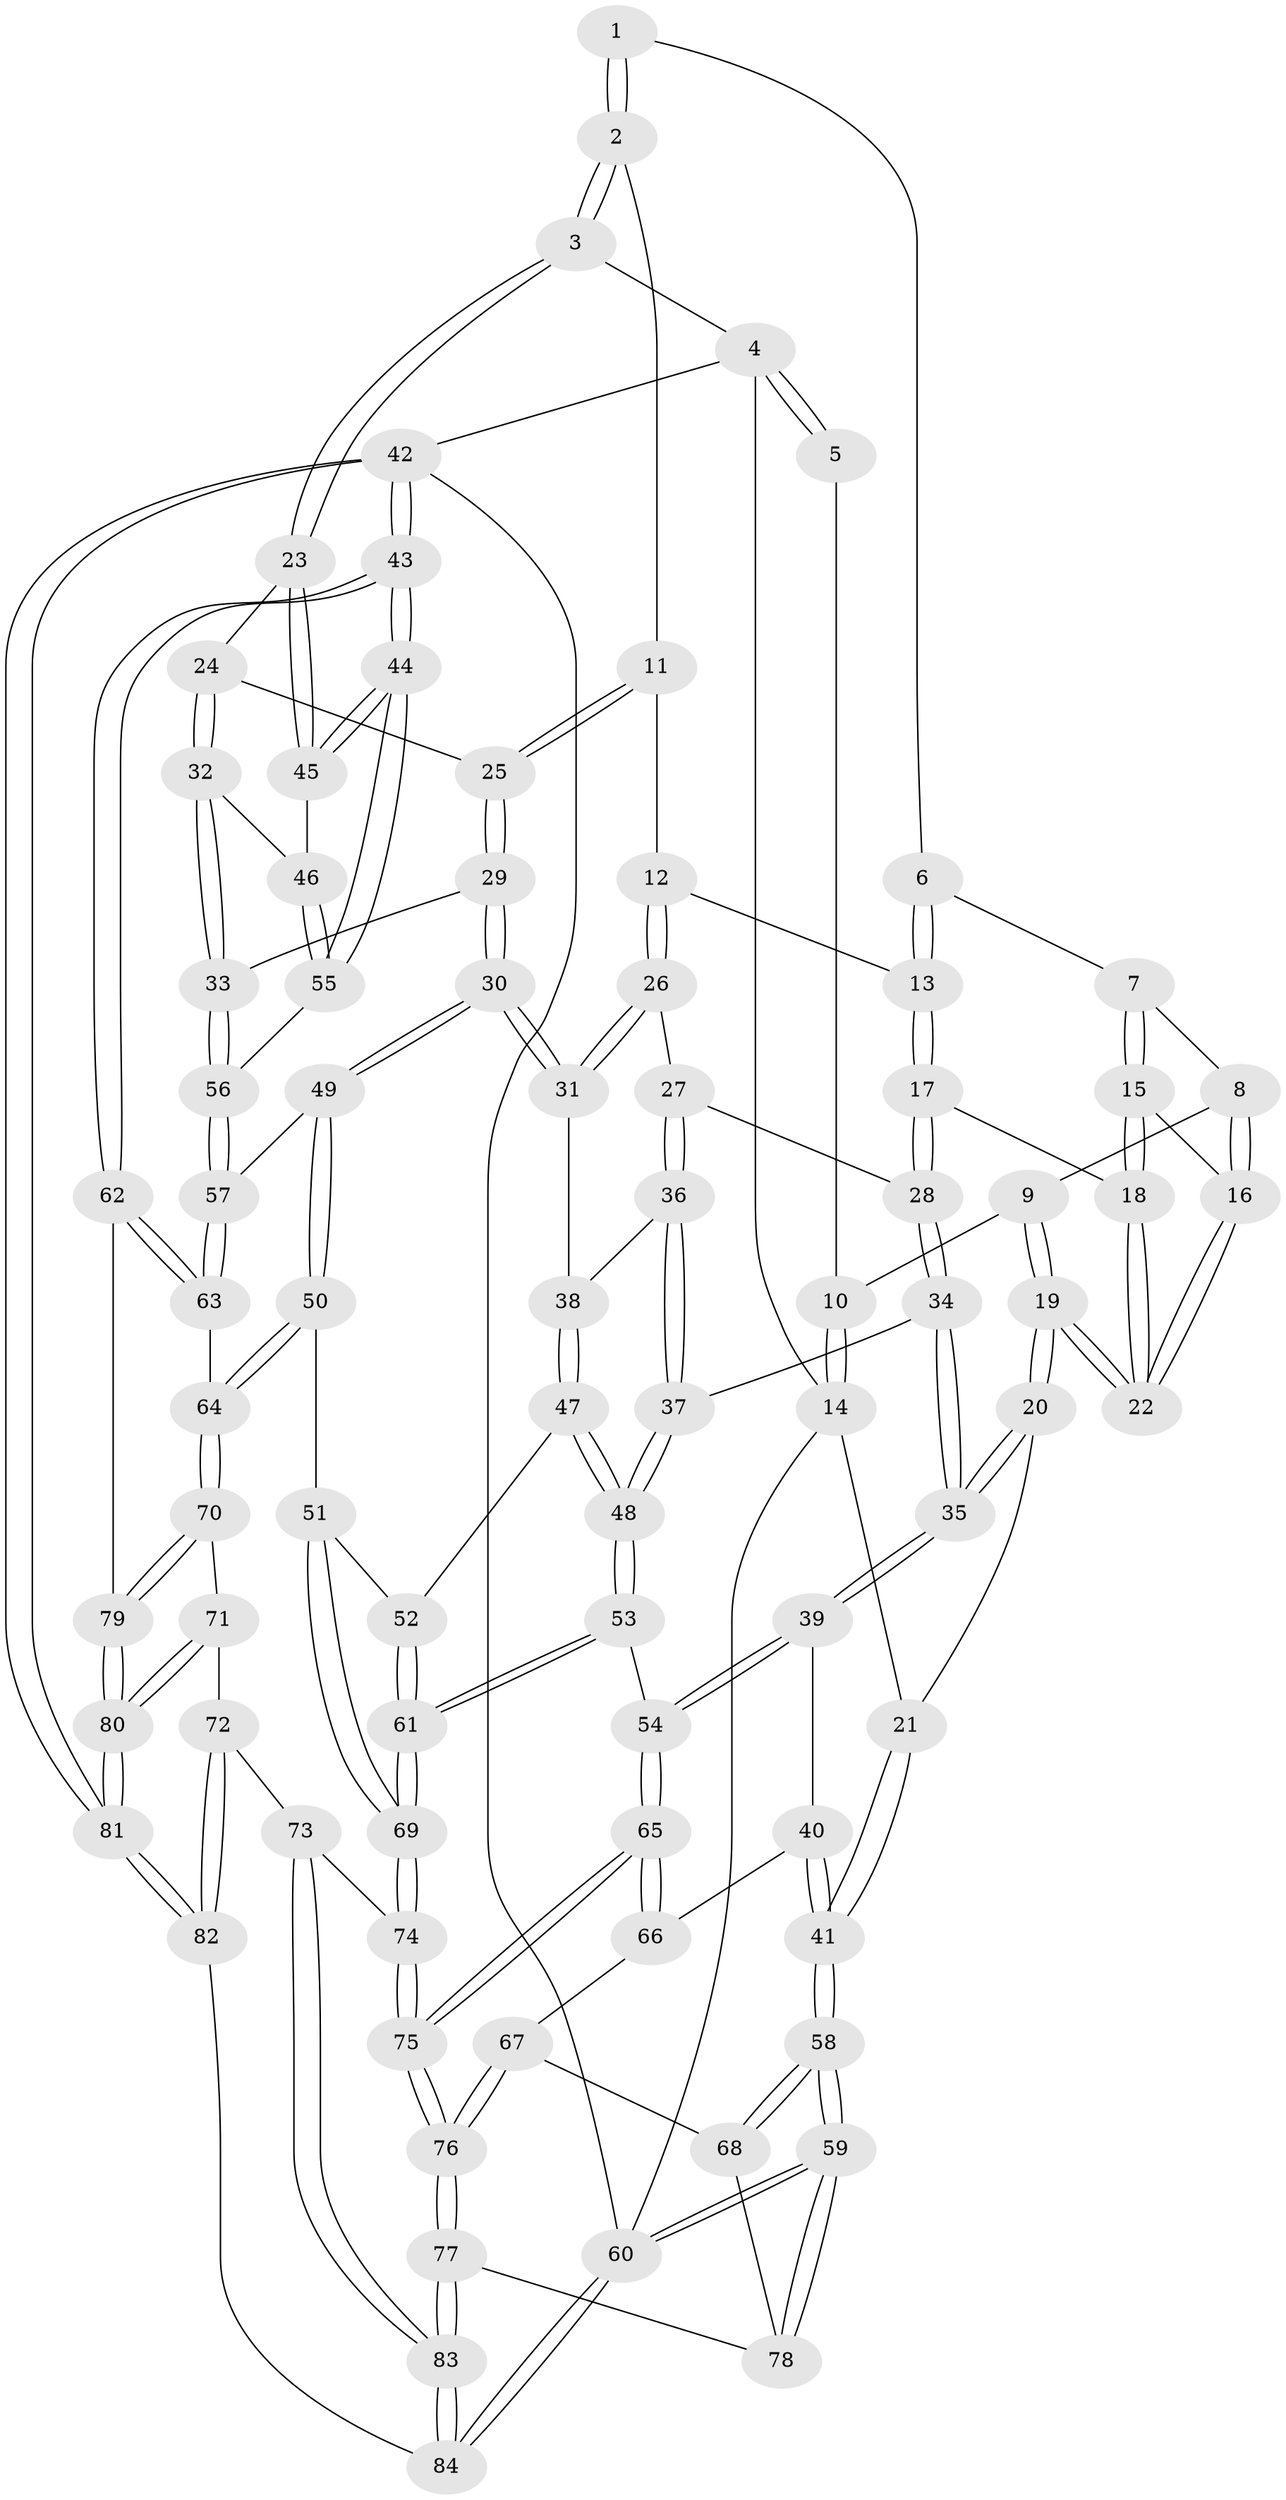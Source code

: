 // Generated by graph-tools (version 1.1) at 2025/03/03/09/25 03:03:19]
// undirected, 84 vertices, 207 edges
graph export_dot {
graph [start="1"]
  node [color=gray90,style=filled];
  1 [pos="+0.44727016575369977+0"];
  2 [pos="+0.7427131861250797+0.1339319096995977"];
  3 [pos="+1+0"];
  4 [pos="+1+0"];
  5 [pos="+0.41737992375508237+0"];
  6 [pos="+0.43833857866176196+0.034170729425763"];
  7 [pos="+0.3245052251068015+0.14155146503315308"];
  8 [pos="+0.31560910173228346+0.14340531753871857"];
  9 [pos="+0.17143587977582828+0.1456804626974738"];
  10 [pos="+0+0"];
  11 [pos="+0.6906433237214198+0.22682326470591227"];
  12 [pos="+0.6231755937597083+0.2532005516069009"];
  13 [pos="+0.49808592098434845+0.22875430279137335"];
  14 [pos="+0+0"];
  15 [pos="+0.34112653115916397+0.22356338645629734"];
  16 [pos="+0.26226885750558004+0.25652860086770246"];
  17 [pos="+0.428617217687112+0.3080500164431748"];
  18 [pos="+0.4057911470647897+0.2985585208996992"];
  19 [pos="+0.16060040719859575+0.3232153178372472"];
  20 [pos="+0.15643475309063695+0.32998104623391744"];
  21 [pos="+0+0"];
  22 [pos="+0.19504059505381574+0.3114465549346026"];
  23 [pos="+1+0.09687123882215906"];
  24 [pos="+0.8644745993800983+0.3309416529488985"];
  25 [pos="+0.7243944641159556+0.28468010246756137"];
  26 [pos="+0.5930559315526891+0.41583881267975126"];
  27 [pos="+0.44241269349399476+0.40549989844759826"];
  28 [pos="+0.43126490571947756+0.3905012073407348"];
  29 [pos="+0.7507097722828121+0.5067343141230425"];
  30 [pos="+0.734786818071578+0.5117861578766241"];
  31 [pos="+0.6611309524924588+0.49612397172344685"];
  32 [pos="+0.7765425644336954+0.5043193668609036"];
  33 [pos="+0.7661918000600865+0.5083302534528276"];
  34 [pos="+0.2514985302243093+0.43707241106853484"];
  35 [pos="+0.12909099509645103+0.44147517519016893"];
  36 [pos="+0.4420313075066951+0.5154464457550166"];
  37 [pos="+0.41255043537462693+0.5539919782824881"];
  38 [pos="+0.568152580217143+0.5530327099374385"];
  39 [pos="+0.09592258241464752+0.4844094510642139"];
  40 [pos="+0+0.5384187630518427"];
  41 [pos="+0+0.5457377951826439"];
  42 [pos="+1+1"];
  43 [pos="+1+1"];
  44 [pos="+1+0.9577489566179165"];
  45 [pos="+1+0.32667359760816017"];
  46 [pos="+0.9288849607577114+0.4986634952431263"];
  47 [pos="+0.5542721416634974+0.6149551358238858"];
  48 [pos="+0.38139667068346117+0.6286989180772505"];
  49 [pos="+0.6723287334418006+0.6950074406514773"];
  50 [pos="+0.6472482325809129+0.7242851404952162"];
  51 [pos="+0.6279843791119845+0.7148912335609787"];
  52 [pos="+0.5599880936851298+0.6379557489517974"];
  53 [pos="+0.34445460810513473+0.680664726149695"];
  54 [pos="+0.3421204979714333+0.6807576342559561"];
  55 [pos="+0.9616642912768004+0.6716772704661066"];
  56 [pos="+0.8350355040692886+0.645897518902025"];
  57 [pos="+0.8121530944703291+0.7106426814111702"];
  58 [pos="+0+0.8314765754560748"];
  59 [pos="+0+0.9050626155953564"];
  60 [pos="+0+1"];
  61 [pos="+0.41642056296918506+0.741086533319439"];
  62 [pos="+1+0.9169585315036022"];
  63 [pos="+0.8295276249126367+0.7749402553865082"];
  64 [pos="+0.6572896607602065+0.8152032426718735"];
  65 [pos="+0.2163519416491478+0.8187074267673573"];
  66 [pos="+0.033328101260508725+0.6406345327129218"];
  67 [pos="+0.06759999753275638+0.8183726480156541"];
  68 [pos="+0+0.8430913377814725"];
  69 [pos="+0.4178442807617591+0.7429152153088918"];
  70 [pos="+0.653590181140208+0.8269448860543113"];
  71 [pos="+0.6212509139875415+0.8544895587473528"];
  72 [pos="+0.5585358137486138+0.8719218647389726"];
  73 [pos="+0.4736629393379776+0.8682495932656543"];
  74 [pos="+0.4499364335829385+0.8270461214207474"];
  75 [pos="+0.19700594532651725+0.9034908334751888"];
  76 [pos="+0.19615241917509457+0.9058999362617252"];
  77 [pos="+0.19236561863228321+0.9635580693341271"];
  78 [pos="+0.1426764409809628+0.9513303644534374"];
  79 [pos="+0.7627129005794772+0.9097390813862458"];
  80 [pos="+0.6829705767075464+1"];
  81 [pos="+0.6707367869617706+1"];
  82 [pos="+0.5956961002815285+1"];
  83 [pos="+0.28130952331783143+1"];
  84 [pos="+0.2819845777594824+1"];
  1 -- 2;
  1 -- 2;
  1 -- 6;
  2 -- 3;
  2 -- 3;
  2 -- 11;
  3 -- 4;
  3 -- 23;
  3 -- 23;
  4 -- 5;
  4 -- 5;
  4 -- 14;
  4 -- 42;
  5 -- 10;
  6 -- 7;
  6 -- 13;
  6 -- 13;
  7 -- 8;
  7 -- 15;
  7 -- 15;
  8 -- 9;
  8 -- 16;
  8 -- 16;
  9 -- 10;
  9 -- 19;
  9 -- 19;
  10 -- 14;
  10 -- 14;
  11 -- 12;
  11 -- 25;
  11 -- 25;
  12 -- 13;
  12 -- 26;
  12 -- 26;
  13 -- 17;
  13 -- 17;
  14 -- 21;
  14 -- 60;
  15 -- 16;
  15 -- 18;
  15 -- 18;
  16 -- 22;
  16 -- 22;
  17 -- 18;
  17 -- 28;
  17 -- 28;
  18 -- 22;
  18 -- 22;
  19 -- 20;
  19 -- 20;
  19 -- 22;
  19 -- 22;
  20 -- 21;
  20 -- 35;
  20 -- 35;
  21 -- 41;
  21 -- 41;
  23 -- 24;
  23 -- 45;
  23 -- 45;
  24 -- 25;
  24 -- 32;
  24 -- 32;
  25 -- 29;
  25 -- 29;
  26 -- 27;
  26 -- 31;
  26 -- 31;
  27 -- 28;
  27 -- 36;
  27 -- 36;
  28 -- 34;
  28 -- 34;
  29 -- 30;
  29 -- 30;
  29 -- 33;
  30 -- 31;
  30 -- 31;
  30 -- 49;
  30 -- 49;
  31 -- 38;
  32 -- 33;
  32 -- 33;
  32 -- 46;
  33 -- 56;
  33 -- 56;
  34 -- 35;
  34 -- 35;
  34 -- 37;
  35 -- 39;
  35 -- 39;
  36 -- 37;
  36 -- 37;
  36 -- 38;
  37 -- 48;
  37 -- 48;
  38 -- 47;
  38 -- 47;
  39 -- 40;
  39 -- 54;
  39 -- 54;
  40 -- 41;
  40 -- 41;
  40 -- 66;
  41 -- 58;
  41 -- 58;
  42 -- 43;
  42 -- 43;
  42 -- 81;
  42 -- 81;
  42 -- 60;
  43 -- 44;
  43 -- 44;
  43 -- 62;
  43 -- 62;
  44 -- 45;
  44 -- 45;
  44 -- 55;
  44 -- 55;
  45 -- 46;
  46 -- 55;
  46 -- 55;
  47 -- 48;
  47 -- 48;
  47 -- 52;
  48 -- 53;
  48 -- 53;
  49 -- 50;
  49 -- 50;
  49 -- 57;
  50 -- 51;
  50 -- 64;
  50 -- 64;
  51 -- 52;
  51 -- 69;
  51 -- 69;
  52 -- 61;
  52 -- 61;
  53 -- 54;
  53 -- 61;
  53 -- 61;
  54 -- 65;
  54 -- 65;
  55 -- 56;
  56 -- 57;
  56 -- 57;
  57 -- 63;
  57 -- 63;
  58 -- 59;
  58 -- 59;
  58 -- 68;
  58 -- 68;
  59 -- 60;
  59 -- 60;
  59 -- 78;
  59 -- 78;
  60 -- 84;
  60 -- 84;
  61 -- 69;
  61 -- 69;
  62 -- 63;
  62 -- 63;
  62 -- 79;
  63 -- 64;
  64 -- 70;
  64 -- 70;
  65 -- 66;
  65 -- 66;
  65 -- 75;
  65 -- 75;
  66 -- 67;
  67 -- 68;
  67 -- 76;
  67 -- 76;
  68 -- 78;
  69 -- 74;
  69 -- 74;
  70 -- 71;
  70 -- 79;
  70 -- 79;
  71 -- 72;
  71 -- 80;
  71 -- 80;
  72 -- 73;
  72 -- 82;
  72 -- 82;
  73 -- 74;
  73 -- 83;
  73 -- 83;
  74 -- 75;
  74 -- 75;
  75 -- 76;
  75 -- 76;
  76 -- 77;
  76 -- 77;
  77 -- 78;
  77 -- 83;
  77 -- 83;
  79 -- 80;
  79 -- 80;
  80 -- 81;
  80 -- 81;
  81 -- 82;
  81 -- 82;
  82 -- 84;
  83 -- 84;
  83 -- 84;
}
